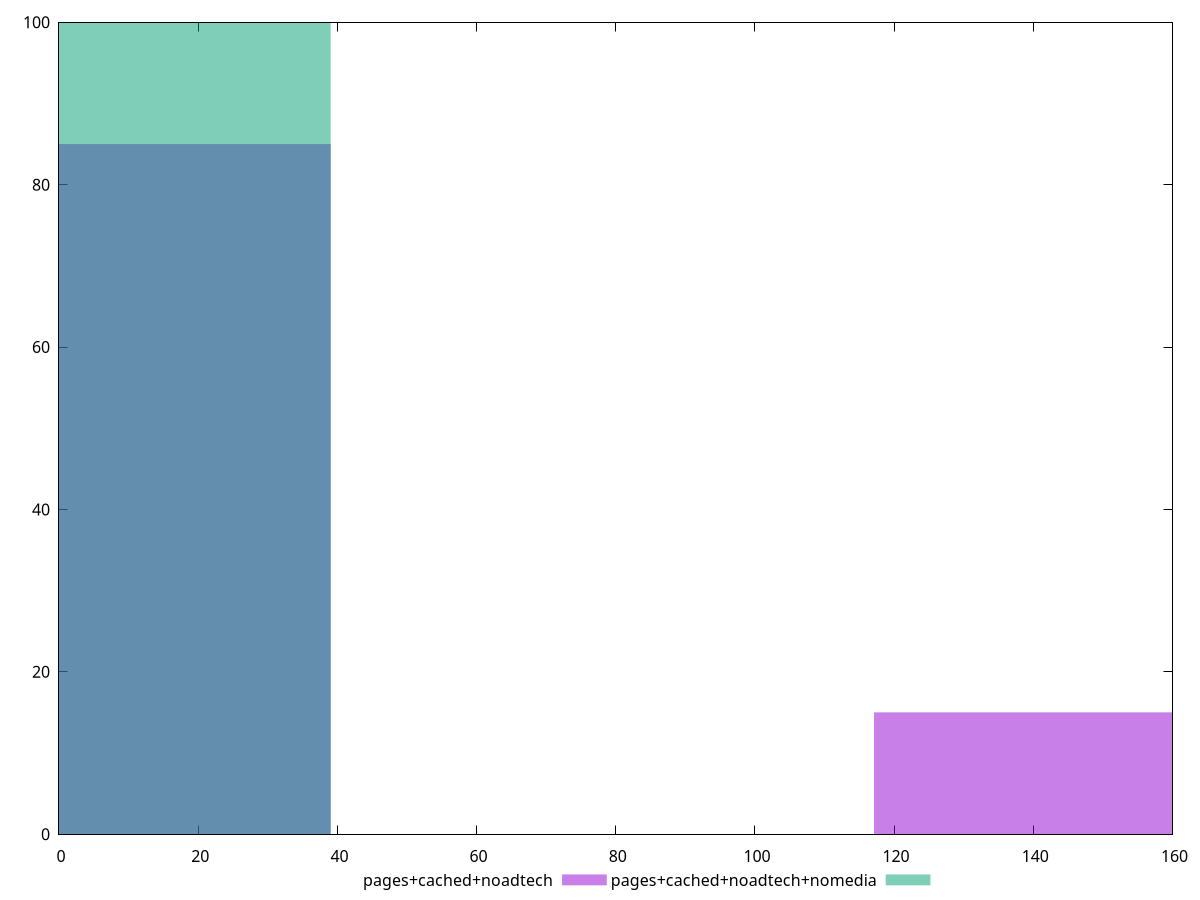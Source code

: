 reset

$pagesCachedNoadtech <<EOF
0 85
156.1494988534712 15
EOF

$pagesCachedNoadtechNomedia <<EOF
0 100
EOF

set key outside below
set boxwidth 78.0747494267356
set xrange [0:160]
set yrange [0:100]
set trange [0:100]
set style fill transparent solid 0.5 noborder
set terminal svg size 640, 500 enhanced background rgb 'white'
set output "report_00018_2021-02-10T15-25-16.877Z/unminified-javascript/comparison/histogram/2_vs_3.svg"

plot $pagesCachedNoadtech title "pages+cached+noadtech" with boxes, \
     $pagesCachedNoadtechNomedia title "pages+cached+noadtech+nomedia" with boxes

reset
